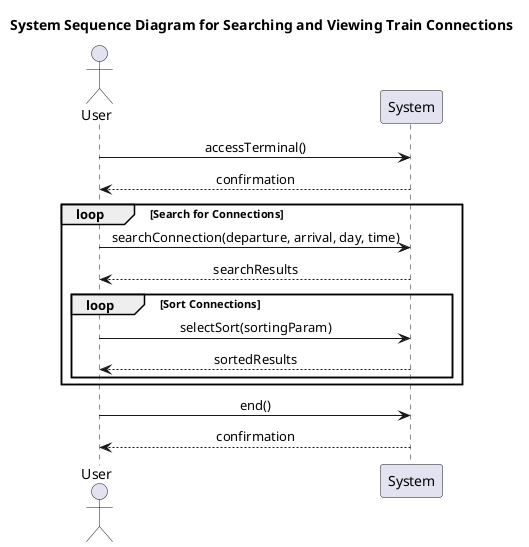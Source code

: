 @startuml Sequence Diagram
skinparam sequenceMessageAlign center
title "System Sequence Diagram for Searching and Viewing Train Connections"
actor User
participant "System" as terminal

User -> terminal : accessTerminal()
terminal --> User : confirmation
loop Search for Connections
    User -> terminal : searchConnection(departure, arrival, day, time)
    terminal --> User : searchResults
    loop Sort Connections
    User -> terminal : selectSort(sortingParam)
    terminal --> User : sortedResults
    end
end
User -> terminal : end()
terminal --> User : confirmation
@enduml
